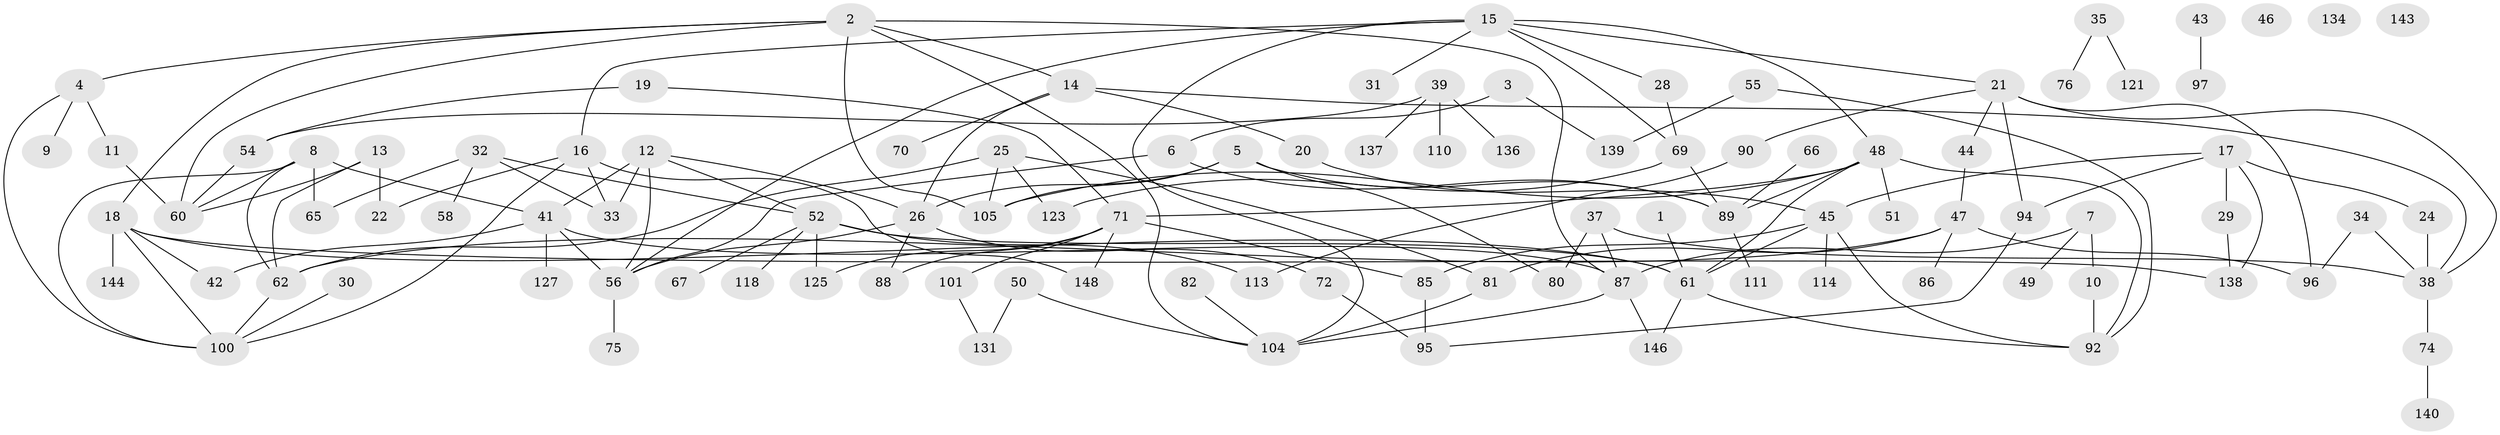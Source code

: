 // Generated by graph-tools (version 1.1) at 2025/23/03/03/25 07:23:29]
// undirected, 103 vertices, 151 edges
graph export_dot {
graph [start="1"]
  node [color=gray90,style=filled];
  1;
  2 [super="+36"];
  3;
  4 [super="+141"];
  5 [super="+103"];
  6;
  7 [super="+64"];
  8 [super="+23"];
  9;
  10;
  11;
  12;
  13;
  14 [super="+147"];
  15 [super="+145"];
  16 [super="+132"];
  17 [super="+126"];
  18 [super="+57"];
  19 [super="+93"];
  20;
  21 [super="+53"];
  22 [super="+59"];
  24;
  25 [super="+27"];
  26 [super="+91"];
  28;
  29 [super="+115"];
  30;
  31;
  32;
  33;
  34 [super="+99"];
  35 [super="+73"];
  37 [super="+107"];
  38 [super="+79"];
  39 [super="+40"];
  41 [super="+117"];
  42;
  43;
  44 [super="+135"];
  45 [super="+68"];
  46;
  47 [super="+142"];
  48 [super="+63"];
  49;
  50;
  51;
  52 [super="+84"];
  54;
  55 [super="+102"];
  56 [super="+128"];
  58 [super="+122"];
  60 [super="+77"];
  61 [super="+78"];
  62 [super="+120"];
  65 [super="+124"];
  66;
  67;
  69 [super="+83"];
  70;
  71 [super="+129"];
  72;
  74;
  75;
  76;
  80 [super="+133"];
  81;
  82;
  85;
  86;
  87 [super="+98"];
  88 [super="+116"];
  89 [super="+119"];
  90;
  92 [super="+108"];
  94;
  95 [super="+130"];
  96;
  97;
  100 [super="+106"];
  101;
  104 [super="+112"];
  105 [super="+109"];
  110;
  111;
  113;
  114;
  118;
  121;
  123;
  125;
  127;
  131;
  134;
  136;
  137;
  138;
  139;
  140;
  143;
  144;
  146;
  148;
  1 -- 61;
  2 -- 104;
  2 -- 105 [weight=2];
  2 -- 4;
  2 -- 60;
  2 -- 87;
  2 -- 18;
  2 -- 14;
  3 -- 6;
  3 -- 139;
  4 -- 9;
  4 -- 100;
  4 -- 11;
  5 -- 89;
  5 -- 105;
  5 -- 26;
  5 -- 80;
  6 -- 56;
  6 -- 89;
  7 -- 10;
  7 -- 49;
  7 -- 87;
  8 -- 62;
  8 -- 100;
  8 -- 65;
  8 -- 41;
  8 -- 60;
  10 -- 92;
  11 -- 60;
  12 -- 26;
  12 -- 33;
  12 -- 41;
  12 -- 56;
  12 -- 52;
  13 -- 60;
  13 -- 22;
  13 -- 62;
  14 -- 20;
  14 -- 70;
  14 -- 38;
  14 -- 26;
  15 -- 16;
  15 -- 21;
  15 -- 31;
  15 -- 48;
  15 -- 104;
  15 -- 28;
  15 -- 56;
  15 -- 69;
  16 -- 100;
  16 -- 33;
  16 -- 148;
  16 -- 22;
  17 -- 45;
  17 -- 138;
  17 -- 24;
  17 -- 29;
  17 -- 94;
  18 -- 42;
  18 -- 144;
  18 -- 100;
  18 -- 138;
  18 -- 61;
  19 -- 54;
  19 -- 71;
  20 -- 45;
  21 -- 90;
  21 -- 38;
  21 -- 96;
  21 -- 44;
  21 -- 94;
  24 -- 38;
  25 -- 81;
  25 -- 123;
  25 -- 105;
  25 -- 62;
  26 -- 72;
  26 -- 56;
  26 -- 88;
  28 -- 69;
  29 -- 138;
  30 -- 100;
  32 -- 33;
  32 -- 58;
  32 -- 65;
  32 -- 52;
  34 -- 96;
  34 -- 38;
  35 -- 76;
  35 -- 121;
  37 -- 87;
  37 -- 38;
  37 -- 80;
  38 -- 74;
  39 -- 136;
  39 -- 137;
  39 -- 54;
  39 -- 110;
  41 -- 42;
  41 -- 127;
  41 -- 87;
  41 -- 56;
  43 -- 97;
  44 -- 47;
  45 -- 61;
  45 -- 114;
  45 -- 85;
  45 -- 92;
  47 -- 81;
  47 -- 96;
  47 -- 86;
  47 -- 62;
  48 -- 51;
  48 -- 61;
  48 -- 89;
  48 -- 105;
  48 -- 71;
  48 -- 92;
  50 -- 131;
  50 -- 104;
  52 -- 67;
  52 -- 113;
  52 -- 118;
  52 -- 125;
  52 -- 61;
  54 -- 60;
  55 -- 92;
  55 -- 139;
  56 -- 75;
  61 -- 92;
  61 -- 146;
  62 -- 100;
  66 -- 89;
  69 -- 89;
  69 -- 123;
  71 -- 101;
  71 -- 85;
  71 -- 148;
  71 -- 125;
  71 -- 88;
  72 -- 95;
  74 -- 140;
  81 -- 104;
  82 -- 104;
  85 -- 95;
  87 -- 104;
  87 -- 146;
  89 -- 111;
  90 -- 113;
  94 -- 95;
  101 -- 131;
}
